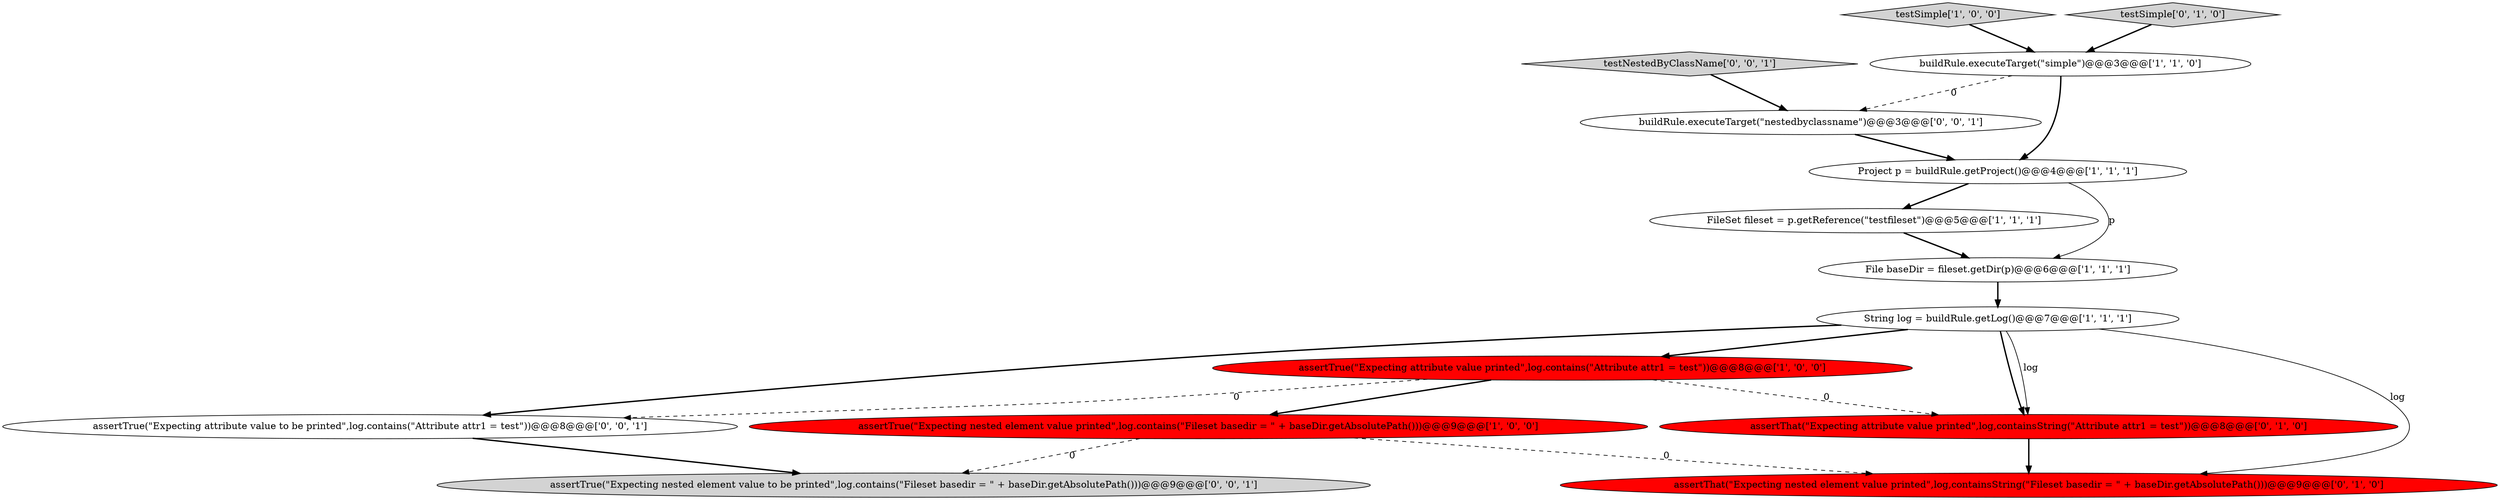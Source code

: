 digraph {
7 [style = filled, label = "File baseDir = fileset.getDir(p)@@@6@@@['1', '1', '1']", fillcolor = white, shape = ellipse image = "AAA0AAABBB1BBB"];
11 [style = filled, label = "testNestedByClassName['0', '0', '1']", fillcolor = lightgray, shape = diamond image = "AAA0AAABBB3BBB"];
14 [style = filled, label = "assertTrue(\"Expecting attribute value to be printed\",log.contains(\"Attribute attr1 = test\"))@@@8@@@['0', '0', '1']", fillcolor = white, shape = ellipse image = "AAA0AAABBB3BBB"];
10 [style = filled, label = "assertThat(\"Expecting nested element value printed\",log,containsString(\"Fileset basedir = \" + baseDir.getAbsolutePath()))@@@9@@@['0', '1', '0']", fillcolor = red, shape = ellipse image = "AAA1AAABBB2BBB"];
4 [style = filled, label = "FileSet fileset = p.getReference(\"testfileset\")@@@5@@@['1', '1', '1']", fillcolor = white, shape = ellipse image = "AAA0AAABBB1BBB"];
8 [style = filled, label = "assertThat(\"Expecting attribute value printed\",log,containsString(\"Attribute attr1 = test\"))@@@8@@@['0', '1', '0']", fillcolor = red, shape = ellipse image = "AAA1AAABBB2BBB"];
5 [style = filled, label = "testSimple['1', '0', '0']", fillcolor = lightgray, shape = diamond image = "AAA0AAABBB1BBB"];
13 [style = filled, label = "buildRule.executeTarget(\"nestedbyclassname\")@@@3@@@['0', '0', '1']", fillcolor = white, shape = ellipse image = "AAA0AAABBB3BBB"];
3 [style = filled, label = "assertTrue(\"Expecting nested element value printed\",log.contains(\"Fileset basedir = \" + baseDir.getAbsolutePath()))@@@9@@@['1', '0', '0']", fillcolor = red, shape = ellipse image = "AAA1AAABBB1BBB"];
6 [style = filled, label = "String log = buildRule.getLog()@@@7@@@['1', '1', '1']", fillcolor = white, shape = ellipse image = "AAA0AAABBB1BBB"];
9 [style = filled, label = "testSimple['0', '1', '0']", fillcolor = lightgray, shape = diamond image = "AAA0AAABBB2BBB"];
1 [style = filled, label = "buildRule.executeTarget(\"simple\")@@@3@@@['1', '1', '0']", fillcolor = white, shape = ellipse image = "AAA0AAABBB1BBB"];
2 [style = filled, label = "Project p = buildRule.getProject()@@@4@@@['1', '1', '1']", fillcolor = white, shape = ellipse image = "AAA0AAABBB1BBB"];
12 [style = filled, label = "assertTrue(\"Expecting nested element value to be printed\",log.contains(\"Fileset basedir = \" + baseDir.getAbsolutePath()))@@@9@@@['0', '0', '1']", fillcolor = lightgray, shape = ellipse image = "AAA0AAABBB3BBB"];
0 [style = filled, label = "assertTrue(\"Expecting attribute value printed\",log.contains(\"Attribute attr1 = test\"))@@@8@@@['1', '0', '0']", fillcolor = red, shape = ellipse image = "AAA1AAABBB1BBB"];
0->3 [style = bold, label=""];
8->10 [style = bold, label=""];
6->10 [style = solid, label="log"];
6->0 [style = bold, label=""];
2->4 [style = bold, label=""];
4->7 [style = bold, label=""];
2->7 [style = solid, label="p"];
1->13 [style = dashed, label="0"];
6->14 [style = bold, label=""];
0->14 [style = dashed, label="0"];
5->1 [style = bold, label=""];
3->12 [style = dashed, label="0"];
14->12 [style = bold, label=""];
11->13 [style = bold, label=""];
6->8 [style = bold, label=""];
7->6 [style = bold, label=""];
6->8 [style = solid, label="log"];
0->8 [style = dashed, label="0"];
1->2 [style = bold, label=""];
3->10 [style = dashed, label="0"];
9->1 [style = bold, label=""];
13->2 [style = bold, label=""];
}
